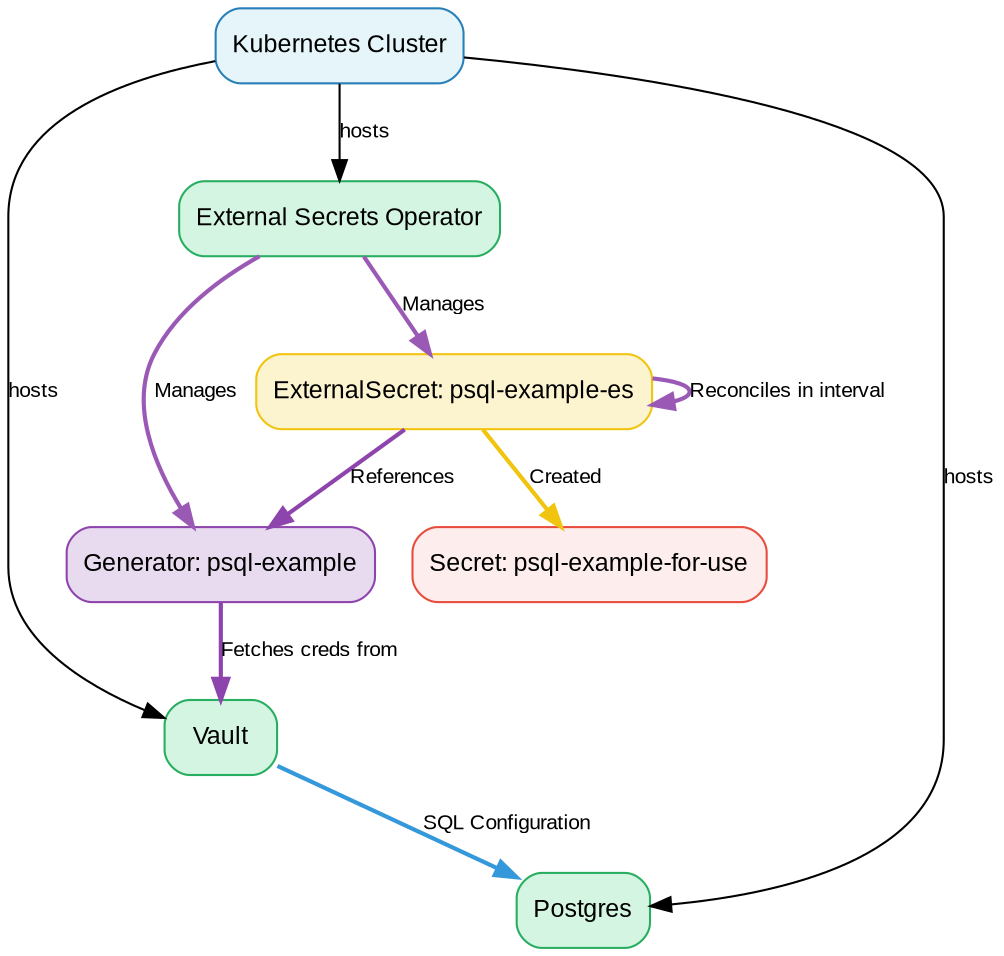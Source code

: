 digraph kubernetes_state {
    style=filled;
    rankdir=TB;
    node [shape=box, style="rounded,filled", fontname="Arial", fontsize=12];
    edge [fontname="Arial", fontsize=10];
    
    bgcolor="white";
    
    Kubernetes [label="Kubernetes Cluster", fillcolor="#E5F5F9", color="#2980B9"];
    Vault [label="Vault", fillcolor="#D5F5E3", color="#27AE60"];
    Kubernetes -> Vault [label="hosts"];
    ESO [label="External Secrets Operator", fillcolor="#D5F5E3", color="#27AE60"];
    Kubernetes -> ESO [label="hosts"];
    Postgres [label="Postgres", fillcolor="#D5F5E3", color="#27AE60"];
    Kubernetes -> Postgres [label="hosts"];
    Vault -> Postgres [label="SQL Configuration", color="#3498DB", penwidth=2];
    Generator [label="Generator: psql-example", fillcolor="#E8DAEF", color="#8E44AD"];
    ESO -> Generator [label="Manages", color="#9B59B6", penwidth=2];
    Generator -> Vault [label="Fetches creds from", color="#8E44AD", penwidth=2];
    ExternalSecret [label="ExternalSecret: psql-example-es", fillcolor="#FCF3CF", color="#F1C40F"];
    ESO -> ExternalSecret [label="Manages", color="#9B59B6", penwidth=2];
    ExternalSecret -> Generator [label="References", color="#8E44AD", penwidth=2];
    Secret [label="Secret: psql-example-for-use", fillcolor="#FDEDEC", color="#E74C3C"];
    ExternalSecret -> Secret [label="Created", color="#F1C40F", penwidth=2];
    ExternalSecret -> ExternalSecret [label="Reconciles in interval", color="#9B59B6", penwidth=2];
}
